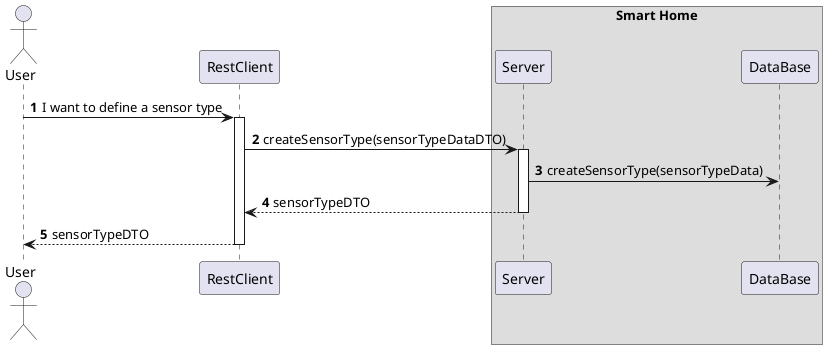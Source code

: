 @startuml
'https://plantuml.com/sequence-diagram

!pragma layout smetana

autonumber

actor "User" as User
participant "RestClient" as RC
box "Smart Home"
    participant "Server" as SV
    participant "DataBase" as DB
end box


User -> RC : I want to define a sensor type
activate RC

RC -> SV : createSensorType(sensorTypeDataDTO)
activate SV

SV -> DB : createSensorType(sensorTypeData)

SV --> RC : sensorTypeDTO
deactivate SV

RC --> User : sensorTypeDTO
deactivate RC

@enduml